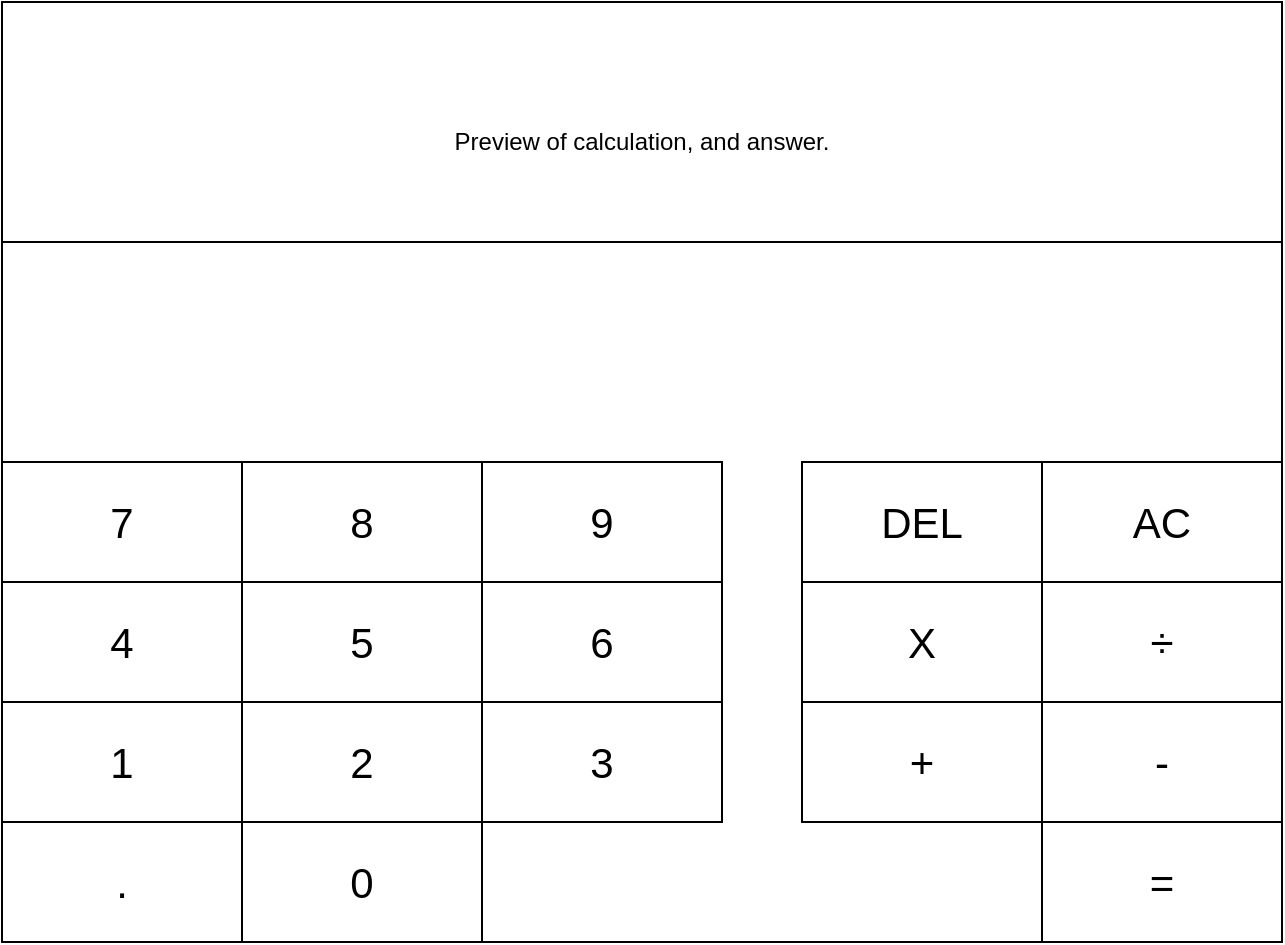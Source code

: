 <mxfile version="13.5.3" type="device"><diagram id="AXLdmXUUwzYX0f-nv8MU" name="Page-1"><mxGraphModel dx="1422" dy="804" grid="1" gridSize="10" guides="1" tooltips="1" connect="1" arrows="1" fold="1" page="1" pageScale="1" pageWidth="1600" pageHeight="900" math="0" shadow="0"><root><mxCell id="0"/><mxCell id="1" parent="0"/><mxCell id="A_jcBGmkFORt8SnfzgY1-1" value="" style="rounded=0;whiteSpace=wrap;html=1;" vertex="1" parent="1"><mxGeometry x="480" y="400" width="640" height="440" as="geometry"/></mxCell><mxCell id="A_jcBGmkFORt8SnfzgY1-2" value="" style="rounded=0;whiteSpace=wrap;html=1;" vertex="1" parent="1"><mxGeometry x="480" y="370" width="640" height="120" as="geometry"/></mxCell><mxCell id="A_jcBGmkFORt8SnfzgY1-3" value="Preview of calculation, and answer." style="text;html=1;strokeColor=none;fillColor=none;align=center;verticalAlign=middle;whiteSpace=wrap;rounded=0;" vertex="1" parent="1"><mxGeometry x="515" y="430" width="570" height="20" as="geometry"/></mxCell><mxCell id="A_jcBGmkFORt8SnfzgY1-4" value="&lt;font style=&quot;font-size: 21px&quot;&gt;.&lt;/font&gt;" style="rounded=0;whiteSpace=wrap;html=1;" vertex="1" parent="1"><mxGeometry x="480" y="780" width="120" height="60" as="geometry"/></mxCell><mxCell id="A_jcBGmkFORt8SnfzgY1-5" value="&lt;font style=&quot;font-size: 21px&quot;&gt;0&lt;/font&gt;" style="rounded=0;whiteSpace=wrap;html=1;" vertex="1" parent="1"><mxGeometry x="600" y="780" width="120" height="60" as="geometry"/></mxCell><mxCell id="A_jcBGmkFORt8SnfzgY1-6" value="=" style="rounded=0;whiteSpace=wrap;html=1;fontSize=21;" vertex="1" parent="1"><mxGeometry x="1000" y="780" width="120" height="60" as="geometry"/></mxCell><mxCell id="A_jcBGmkFORt8SnfzgY1-7" value="1" style="rounded=0;whiteSpace=wrap;html=1;fontSize=21;" vertex="1" parent="1"><mxGeometry x="480" y="720" width="120" height="60" as="geometry"/></mxCell><mxCell id="A_jcBGmkFORt8SnfzgY1-8" value="2" style="rounded=0;whiteSpace=wrap;html=1;fontSize=21;" vertex="1" parent="1"><mxGeometry x="600" y="720" width="120" height="60" as="geometry"/></mxCell><mxCell id="A_jcBGmkFORt8SnfzgY1-9" value="3" style="rounded=0;whiteSpace=wrap;html=1;fontSize=21;" vertex="1" parent="1"><mxGeometry x="720" y="720" width="120" height="60" as="geometry"/></mxCell><mxCell id="A_jcBGmkFORt8SnfzgY1-10" value="4" style="rounded=0;whiteSpace=wrap;html=1;fontSize=21;" vertex="1" parent="1"><mxGeometry x="480" y="660" width="120" height="60" as="geometry"/></mxCell><mxCell id="A_jcBGmkFORt8SnfzgY1-11" value="5" style="rounded=0;whiteSpace=wrap;html=1;fontSize=21;" vertex="1" parent="1"><mxGeometry x="600" y="660" width="120" height="60" as="geometry"/></mxCell><mxCell id="A_jcBGmkFORt8SnfzgY1-12" value="6" style="rounded=0;whiteSpace=wrap;html=1;fontSize=21;" vertex="1" parent="1"><mxGeometry x="720" y="660" width="120" height="60" as="geometry"/></mxCell><mxCell id="A_jcBGmkFORt8SnfzgY1-13" value="7" style="rounded=0;whiteSpace=wrap;html=1;fontSize=21;" vertex="1" parent="1"><mxGeometry x="480" y="600" width="120" height="60" as="geometry"/></mxCell><mxCell id="A_jcBGmkFORt8SnfzgY1-14" value="8" style="rounded=0;whiteSpace=wrap;html=1;fontSize=21;" vertex="1" parent="1"><mxGeometry x="600" y="600" width="120" height="60" as="geometry"/></mxCell><mxCell id="A_jcBGmkFORt8SnfzgY1-15" value="9" style="rounded=0;whiteSpace=wrap;html=1;fontSize=21;" vertex="1" parent="1"><mxGeometry x="720" y="600" width="120" height="60" as="geometry"/></mxCell><mxCell id="A_jcBGmkFORt8SnfzgY1-16" value="+" style="rounded=0;whiteSpace=wrap;html=1;fontSize=21;" vertex="1" parent="1"><mxGeometry x="880" y="720" width="120" height="60" as="geometry"/></mxCell><mxCell id="A_jcBGmkFORt8SnfzgY1-17" value="-" style="rounded=0;whiteSpace=wrap;html=1;fontSize=21;" vertex="1" parent="1"><mxGeometry x="1000" y="720" width="120" height="60" as="geometry"/></mxCell><mxCell id="A_jcBGmkFORt8SnfzgY1-18" value="X" style="rounded=0;whiteSpace=wrap;html=1;fontSize=21;" vertex="1" parent="1"><mxGeometry x="880" y="660" width="120" height="60" as="geometry"/></mxCell><mxCell id="A_jcBGmkFORt8SnfzgY1-19" value="÷" style="rounded=0;whiteSpace=wrap;html=1;fontSize=21;" vertex="1" parent="1"><mxGeometry x="1000" y="660" width="120" height="60" as="geometry"/></mxCell><mxCell id="A_jcBGmkFORt8SnfzgY1-20" value="DEL" style="rounded=0;whiteSpace=wrap;html=1;fontSize=21;" vertex="1" parent="1"><mxGeometry x="880" y="600" width="120" height="60" as="geometry"/></mxCell><mxCell id="A_jcBGmkFORt8SnfzgY1-21" value="AC" style="rounded=0;whiteSpace=wrap;html=1;fontSize=21;" vertex="1" parent="1"><mxGeometry x="1000" y="600" width="120" height="60" as="geometry"/></mxCell></root></mxGraphModel></diagram></mxfile>